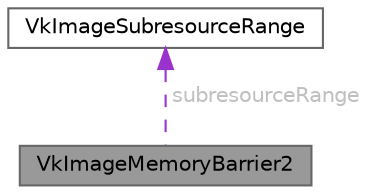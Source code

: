 digraph "VkImageMemoryBarrier2"
{
 // LATEX_PDF_SIZE
  bgcolor="transparent";
  edge [fontname=Helvetica,fontsize=10,labelfontname=Helvetica,labelfontsize=10];
  node [fontname=Helvetica,fontsize=10,shape=box,height=0.2,width=0.4];
  Node1 [id="Node000001",label="VkImageMemoryBarrier2",height=0.2,width=0.4,color="gray40", fillcolor="grey60", style="filled", fontcolor="black",tooltip=" "];
  Node2 -> Node1 [id="edge1_Node000001_Node000002",dir="back",color="darkorchid3",style="dashed",tooltip=" ",label=" subresourceRange",fontcolor="grey" ];
  Node2 [id="Node000002",label="VkImageSubresourceRange",height=0.2,width=0.4,color="gray40", fillcolor="white", style="filled",URL="$struct_vk_image_subresource_range.html",tooltip=" "];
}
